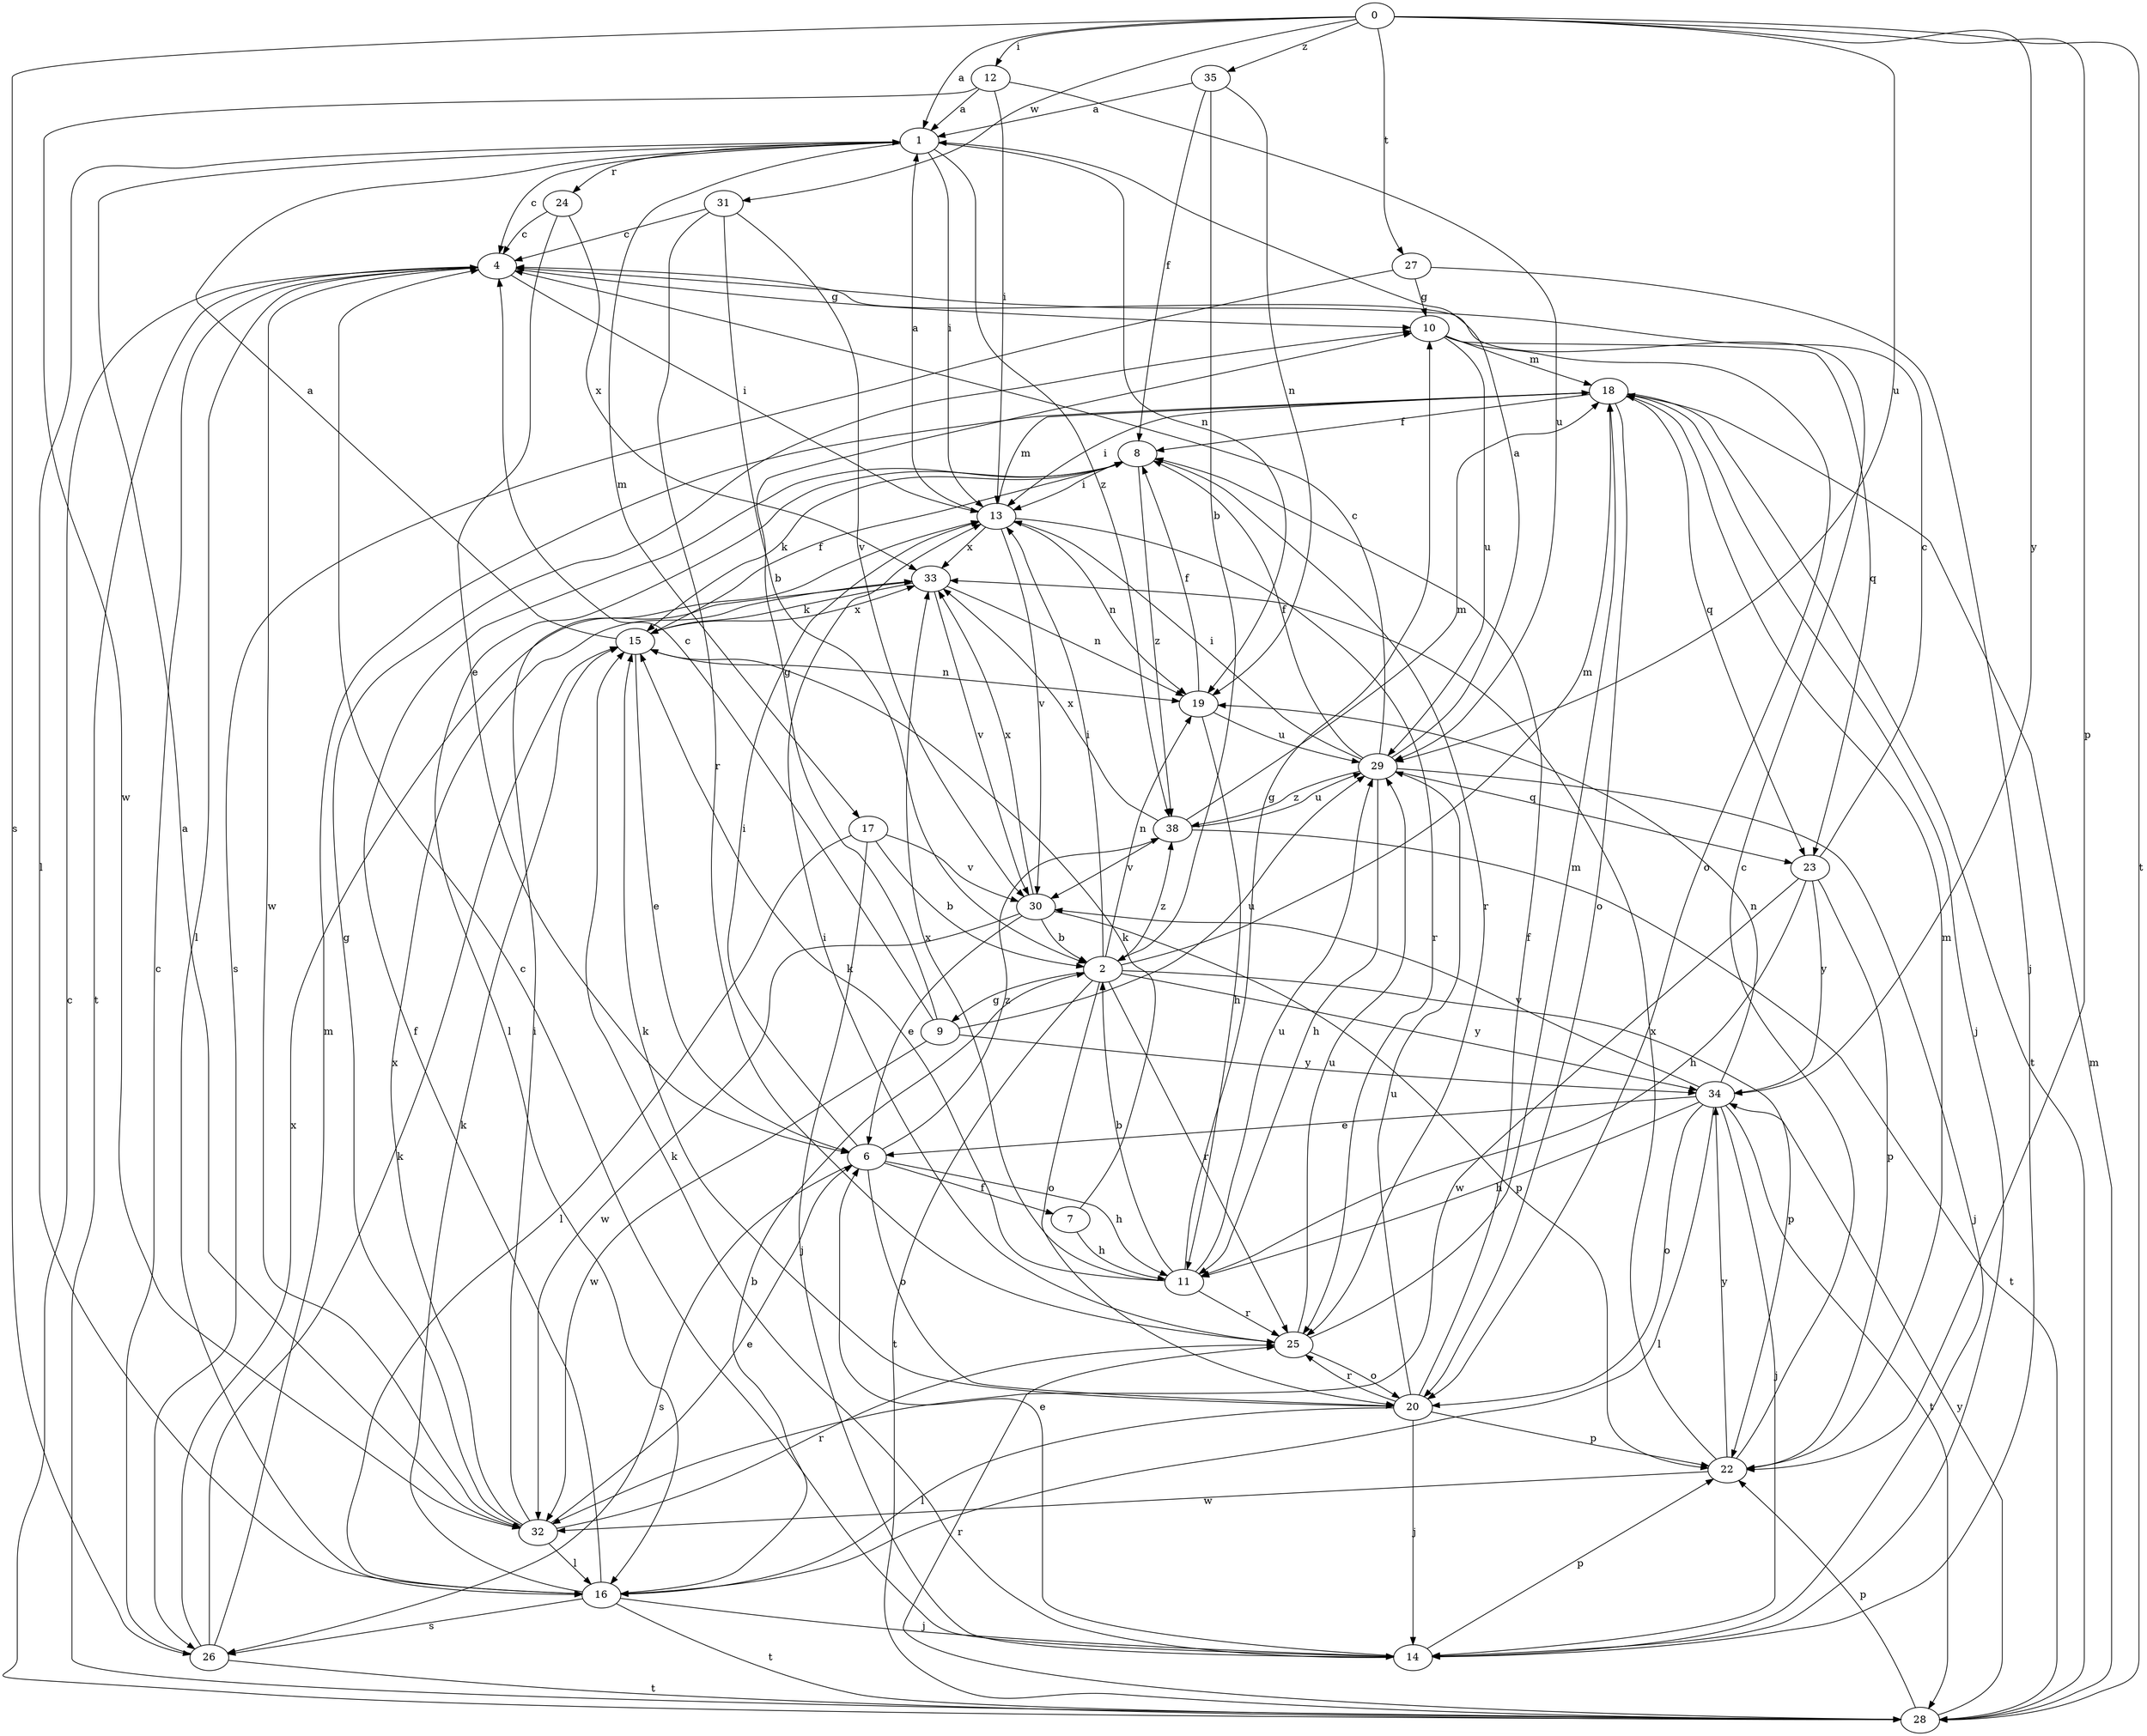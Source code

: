 strict digraph  {
0;
1;
2;
4;
6;
7;
8;
9;
10;
11;
12;
13;
14;
15;
16;
17;
18;
19;
20;
22;
23;
24;
25;
26;
27;
28;
29;
30;
31;
32;
33;
34;
35;
38;
0 -> 1  [label=a];
0 -> 12  [label=i];
0 -> 22  [label=p];
0 -> 26  [label=s];
0 -> 27  [label=t];
0 -> 28  [label=t];
0 -> 29  [label=u];
0 -> 31  [label=w];
0 -> 34  [label=y];
0 -> 35  [label=z];
1 -> 4  [label=c];
1 -> 13  [label=i];
1 -> 16  [label=l];
1 -> 17  [label=m];
1 -> 19  [label=n];
1 -> 24  [label=r];
1 -> 38  [label=z];
2 -> 9  [label=g];
2 -> 13  [label=i];
2 -> 18  [label=m];
2 -> 19  [label=n];
2 -> 20  [label=o];
2 -> 22  [label=p];
2 -> 25  [label=r];
2 -> 28  [label=t];
2 -> 34  [label=y];
2 -> 38  [label=z];
4 -> 10  [label=g];
4 -> 13  [label=i];
4 -> 16  [label=l];
4 -> 28  [label=t];
4 -> 32  [label=w];
6 -> 7  [label=f];
6 -> 11  [label=h];
6 -> 13  [label=i];
6 -> 20  [label=o];
6 -> 26  [label=s];
6 -> 38  [label=z];
7 -> 11  [label=h];
7 -> 15  [label=k];
8 -> 13  [label=i];
8 -> 15  [label=k];
8 -> 16  [label=l];
8 -> 25  [label=r];
8 -> 38  [label=z];
9 -> 4  [label=c];
9 -> 10  [label=g];
9 -> 29  [label=u];
9 -> 32  [label=w];
9 -> 34  [label=y];
10 -> 18  [label=m];
10 -> 20  [label=o];
10 -> 23  [label=q];
10 -> 29  [label=u];
11 -> 2  [label=b];
11 -> 10  [label=g];
11 -> 15  [label=k];
11 -> 25  [label=r];
11 -> 29  [label=u];
11 -> 33  [label=x];
12 -> 1  [label=a];
12 -> 13  [label=i];
12 -> 29  [label=u];
12 -> 32  [label=w];
13 -> 1  [label=a];
13 -> 18  [label=m];
13 -> 19  [label=n];
13 -> 25  [label=r];
13 -> 30  [label=v];
13 -> 33  [label=x];
14 -> 4  [label=c];
14 -> 6  [label=e];
14 -> 15  [label=k];
14 -> 22  [label=p];
15 -> 1  [label=a];
15 -> 6  [label=e];
15 -> 8  [label=f];
15 -> 19  [label=n];
15 -> 33  [label=x];
16 -> 2  [label=b];
16 -> 8  [label=f];
16 -> 14  [label=j];
16 -> 15  [label=k];
16 -> 26  [label=s];
16 -> 28  [label=t];
17 -> 2  [label=b];
17 -> 14  [label=j];
17 -> 16  [label=l];
17 -> 30  [label=v];
18 -> 8  [label=f];
18 -> 13  [label=i];
18 -> 14  [label=j];
18 -> 20  [label=o];
18 -> 23  [label=q];
18 -> 28  [label=t];
19 -> 8  [label=f];
19 -> 11  [label=h];
19 -> 29  [label=u];
20 -> 8  [label=f];
20 -> 14  [label=j];
20 -> 15  [label=k];
20 -> 16  [label=l];
20 -> 22  [label=p];
20 -> 25  [label=r];
20 -> 29  [label=u];
22 -> 4  [label=c];
22 -> 18  [label=m];
22 -> 32  [label=w];
22 -> 33  [label=x];
22 -> 34  [label=y];
23 -> 4  [label=c];
23 -> 11  [label=h];
23 -> 22  [label=p];
23 -> 32  [label=w];
23 -> 34  [label=y];
24 -> 4  [label=c];
24 -> 6  [label=e];
24 -> 33  [label=x];
25 -> 13  [label=i];
25 -> 18  [label=m];
25 -> 20  [label=o];
25 -> 29  [label=u];
26 -> 4  [label=c];
26 -> 15  [label=k];
26 -> 18  [label=m];
26 -> 28  [label=t];
26 -> 33  [label=x];
27 -> 10  [label=g];
27 -> 14  [label=j];
27 -> 26  [label=s];
28 -> 4  [label=c];
28 -> 18  [label=m];
28 -> 22  [label=p];
28 -> 25  [label=r];
28 -> 34  [label=y];
29 -> 1  [label=a];
29 -> 4  [label=c];
29 -> 8  [label=f];
29 -> 11  [label=h];
29 -> 13  [label=i];
29 -> 14  [label=j];
29 -> 23  [label=q];
29 -> 38  [label=z];
30 -> 2  [label=b];
30 -> 6  [label=e];
30 -> 22  [label=p];
30 -> 32  [label=w];
30 -> 33  [label=x];
31 -> 2  [label=b];
31 -> 4  [label=c];
31 -> 25  [label=r];
31 -> 30  [label=v];
32 -> 1  [label=a];
32 -> 6  [label=e];
32 -> 10  [label=g];
32 -> 13  [label=i];
32 -> 16  [label=l];
32 -> 25  [label=r];
32 -> 33  [label=x];
33 -> 15  [label=k];
33 -> 19  [label=n];
33 -> 30  [label=v];
34 -> 6  [label=e];
34 -> 11  [label=h];
34 -> 14  [label=j];
34 -> 16  [label=l];
34 -> 19  [label=n];
34 -> 20  [label=o];
34 -> 28  [label=t];
34 -> 30  [label=v];
35 -> 1  [label=a];
35 -> 2  [label=b];
35 -> 8  [label=f];
35 -> 19  [label=n];
38 -> 18  [label=m];
38 -> 28  [label=t];
38 -> 29  [label=u];
38 -> 30  [label=v];
38 -> 33  [label=x];
}
